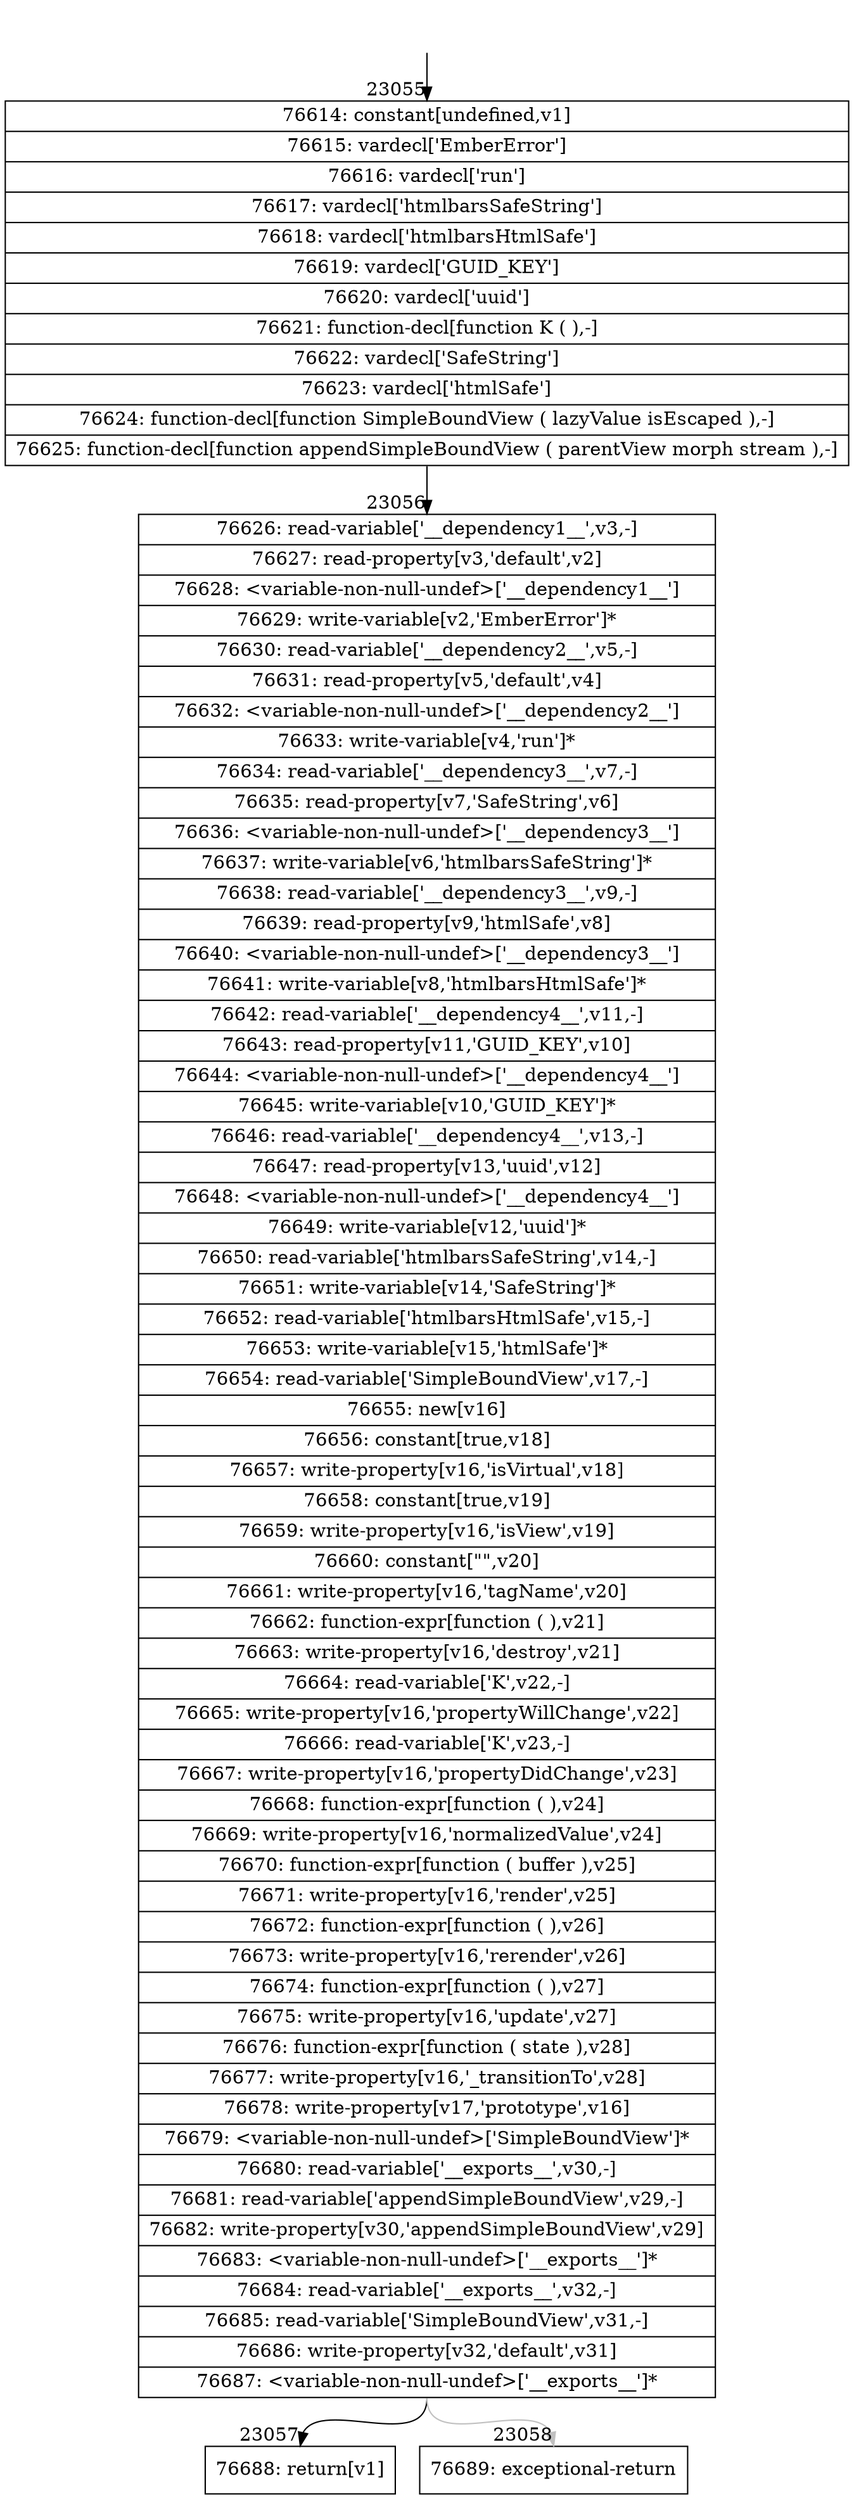 digraph {
rankdir="TD"
BB_entry1994[shape=none,label=""];
BB_entry1994 -> BB23055 [tailport=s, headport=n, headlabel="    23055"]
BB23055 [shape=record label="{76614: constant[undefined,v1]|76615: vardecl['EmberError']|76616: vardecl['run']|76617: vardecl['htmlbarsSafeString']|76618: vardecl['htmlbarsHtmlSafe']|76619: vardecl['GUID_KEY']|76620: vardecl['uuid']|76621: function-decl[function K ( ),-]|76622: vardecl['SafeString']|76623: vardecl['htmlSafe']|76624: function-decl[function SimpleBoundView ( lazyValue isEscaped ),-]|76625: function-decl[function appendSimpleBoundView ( parentView morph stream ),-]}" ] 
BB23055 -> BB23056 [tailport=s, headport=n, headlabel="      23056"]
BB23056 [shape=record label="{76626: read-variable['__dependency1__',v3,-]|76627: read-property[v3,'default',v2]|76628: \<variable-non-null-undef\>['__dependency1__']|76629: write-variable[v2,'EmberError']*|76630: read-variable['__dependency2__',v5,-]|76631: read-property[v5,'default',v4]|76632: \<variable-non-null-undef\>['__dependency2__']|76633: write-variable[v4,'run']*|76634: read-variable['__dependency3__',v7,-]|76635: read-property[v7,'SafeString',v6]|76636: \<variable-non-null-undef\>['__dependency3__']|76637: write-variable[v6,'htmlbarsSafeString']*|76638: read-variable['__dependency3__',v9,-]|76639: read-property[v9,'htmlSafe',v8]|76640: \<variable-non-null-undef\>['__dependency3__']|76641: write-variable[v8,'htmlbarsHtmlSafe']*|76642: read-variable['__dependency4__',v11,-]|76643: read-property[v11,'GUID_KEY',v10]|76644: \<variable-non-null-undef\>['__dependency4__']|76645: write-variable[v10,'GUID_KEY']*|76646: read-variable['__dependency4__',v13,-]|76647: read-property[v13,'uuid',v12]|76648: \<variable-non-null-undef\>['__dependency4__']|76649: write-variable[v12,'uuid']*|76650: read-variable['htmlbarsSafeString',v14,-]|76651: write-variable[v14,'SafeString']*|76652: read-variable['htmlbarsHtmlSafe',v15,-]|76653: write-variable[v15,'htmlSafe']*|76654: read-variable['SimpleBoundView',v17,-]|76655: new[v16]|76656: constant[true,v18]|76657: write-property[v16,'isVirtual',v18]|76658: constant[true,v19]|76659: write-property[v16,'isView',v19]|76660: constant[\"\",v20]|76661: write-property[v16,'tagName',v20]|76662: function-expr[function ( ),v21]|76663: write-property[v16,'destroy',v21]|76664: read-variable['K',v22,-]|76665: write-property[v16,'propertyWillChange',v22]|76666: read-variable['K',v23,-]|76667: write-property[v16,'propertyDidChange',v23]|76668: function-expr[function ( ),v24]|76669: write-property[v16,'normalizedValue',v24]|76670: function-expr[function ( buffer ),v25]|76671: write-property[v16,'render',v25]|76672: function-expr[function ( ),v26]|76673: write-property[v16,'rerender',v26]|76674: function-expr[function ( ),v27]|76675: write-property[v16,'update',v27]|76676: function-expr[function ( state ),v28]|76677: write-property[v16,'_transitionTo',v28]|76678: write-property[v17,'prototype',v16]|76679: \<variable-non-null-undef\>['SimpleBoundView']*|76680: read-variable['__exports__',v30,-]|76681: read-variable['appendSimpleBoundView',v29,-]|76682: write-property[v30,'appendSimpleBoundView',v29]|76683: \<variable-non-null-undef\>['__exports__']*|76684: read-variable['__exports__',v32,-]|76685: read-variable['SimpleBoundView',v31,-]|76686: write-property[v32,'default',v31]|76687: \<variable-non-null-undef\>['__exports__']*}" ] 
BB23056 -> BB23057 [tailport=s, headport=n, headlabel="      23057"]
BB23056 -> BB23058 [tailport=s, headport=n, color=gray, headlabel="      23058"]
BB23057 [shape=record label="{76688: return[v1]}" ] 
BB23058 [shape=record label="{76689: exceptional-return}" ] 
//#$~ 43108
}
